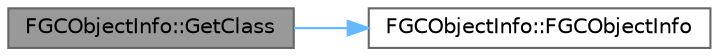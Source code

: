 digraph "FGCObjectInfo::GetClass"
{
 // INTERACTIVE_SVG=YES
 // LATEX_PDF_SIZE
  bgcolor="transparent";
  edge [fontname=Helvetica,fontsize=10,labelfontname=Helvetica,labelfontsize=10];
  node [fontname=Helvetica,fontsize=10,shape=box,height=0.2,width=0.4];
  rankdir="LR";
  Node1 [id="Node000001",label="FGCObjectInfo::GetClass",height=0.2,width=0.4,color="gray40", fillcolor="grey60", style="filled", fontcolor="black",tooltip=" "];
  Node1 -> Node2 [id="edge1_Node000001_Node000002",color="steelblue1",style="solid",tooltip=" "];
  Node2 [id="Node000002",label="FGCObjectInfo::FGCObjectInfo",height=0.2,width=0.4,color="grey40", fillcolor="white", style="filled",URL="$d1/d30/classFGCObjectInfo.html#ad6bf5245551f87870cb29c10acf4a2f0",tooltip=" "];
}
